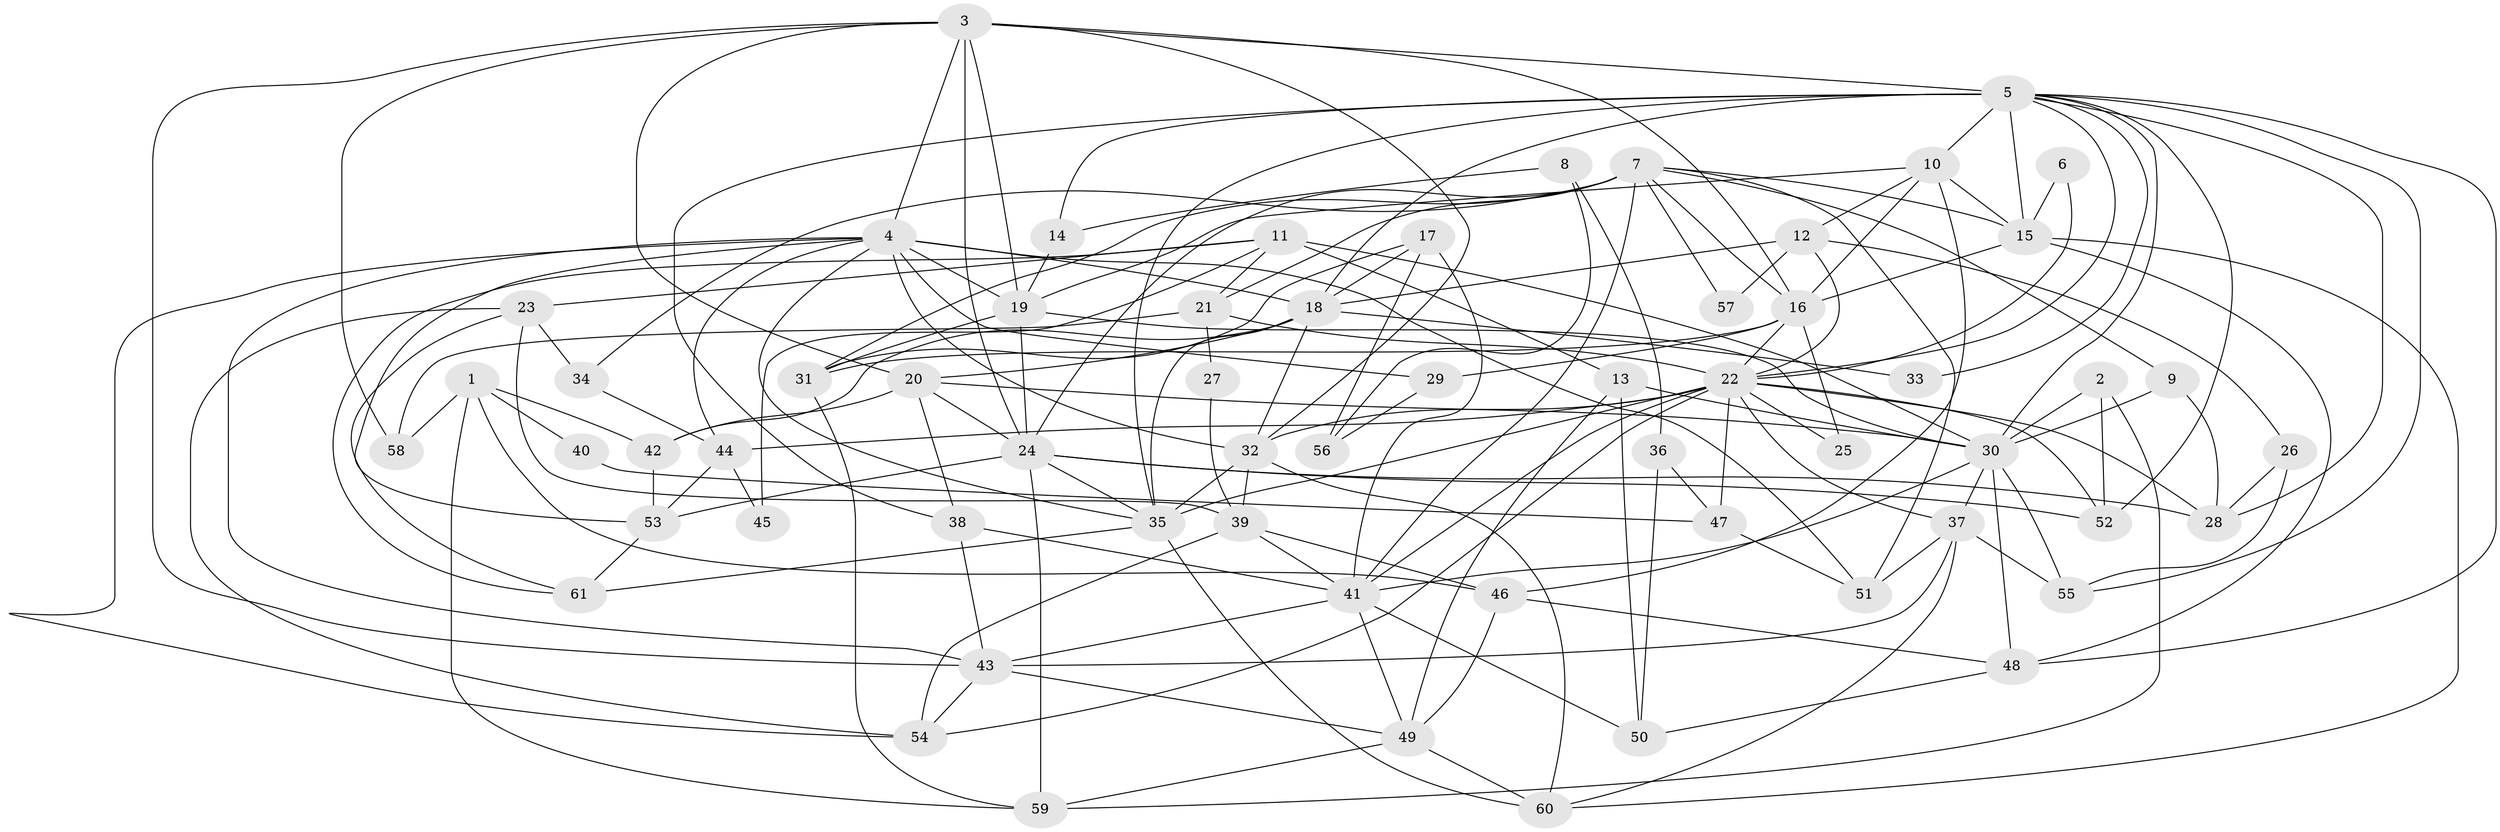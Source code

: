 // original degree distribution, {5: 0.21311475409836064, 3: 0.27049180327868855, 6: 0.05737704918032787, 2: 0.14754098360655737, 4: 0.2459016393442623, 7: 0.04918032786885246, 8: 0.00819672131147541, 11: 0.00819672131147541}
// Generated by graph-tools (version 1.1) at 2025/36/03/09/25 02:36:16]
// undirected, 61 vertices, 163 edges
graph export_dot {
graph [start="1"]
  node [color=gray90,style=filled];
  1;
  2;
  3;
  4;
  5;
  6;
  7;
  8;
  9;
  10;
  11;
  12;
  13;
  14;
  15;
  16;
  17;
  18;
  19;
  20;
  21;
  22;
  23;
  24;
  25;
  26;
  27;
  28;
  29;
  30;
  31;
  32;
  33;
  34;
  35;
  36;
  37;
  38;
  39;
  40;
  41;
  42;
  43;
  44;
  45;
  46;
  47;
  48;
  49;
  50;
  51;
  52;
  53;
  54;
  55;
  56;
  57;
  58;
  59;
  60;
  61;
  1 -- 40 [weight=1.0];
  1 -- 42 [weight=1.0];
  1 -- 46 [weight=1.0];
  1 -- 58 [weight=1.0];
  1 -- 59 [weight=1.0];
  2 -- 30 [weight=1.0];
  2 -- 52 [weight=1.0];
  2 -- 59 [weight=1.0];
  3 -- 4 [weight=1.0];
  3 -- 5 [weight=2.0];
  3 -- 16 [weight=1.0];
  3 -- 19 [weight=1.0];
  3 -- 20 [weight=1.0];
  3 -- 24 [weight=2.0];
  3 -- 32 [weight=1.0];
  3 -- 43 [weight=1.0];
  3 -- 58 [weight=1.0];
  4 -- 18 [weight=1.0];
  4 -- 19 [weight=1.0];
  4 -- 29 [weight=1.0];
  4 -- 32 [weight=4.0];
  4 -- 35 [weight=1.0];
  4 -- 43 [weight=1.0];
  4 -- 44 [weight=1.0];
  4 -- 51 [weight=1.0];
  4 -- 53 [weight=1.0];
  4 -- 54 [weight=2.0];
  5 -- 10 [weight=1.0];
  5 -- 14 [weight=1.0];
  5 -- 15 [weight=2.0];
  5 -- 18 [weight=1.0];
  5 -- 22 [weight=1.0];
  5 -- 28 [weight=1.0];
  5 -- 30 [weight=1.0];
  5 -- 33 [weight=2.0];
  5 -- 35 [weight=1.0];
  5 -- 38 [weight=1.0];
  5 -- 48 [weight=1.0];
  5 -- 52 [weight=1.0];
  5 -- 55 [weight=1.0];
  6 -- 15 [weight=1.0];
  6 -- 22 [weight=1.0];
  7 -- 9 [weight=1.0];
  7 -- 15 [weight=1.0];
  7 -- 16 [weight=1.0];
  7 -- 21 [weight=3.0];
  7 -- 24 [weight=1.0];
  7 -- 31 [weight=1.0];
  7 -- 34 [weight=1.0];
  7 -- 41 [weight=1.0];
  7 -- 51 [weight=1.0];
  7 -- 57 [weight=1.0];
  8 -- 14 [weight=1.0];
  8 -- 36 [weight=1.0];
  8 -- 56 [weight=1.0];
  9 -- 28 [weight=1.0];
  9 -- 30 [weight=2.0];
  10 -- 12 [weight=1.0];
  10 -- 15 [weight=2.0];
  10 -- 16 [weight=2.0];
  10 -- 19 [weight=1.0];
  10 -- 46 [weight=2.0];
  11 -- 13 [weight=1.0];
  11 -- 21 [weight=1.0];
  11 -- 23 [weight=1.0];
  11 -- 30 [weight=1.0];
  11 -- 45 [weight=1.0];
  11 -- 61 [weight=1.0];
  12 -- 18 [weight=1.0];
  12 -- 22 [weight=1.0];
  12 -- 26 [weight=1.0];
  12 -- 57 [weight=1.0];
  13 -- 30 [weight=1.0];
  13 -- 49 [weight=1.0];
  13 -- 50 [weight=1.0];
  14 -- 19 [weight=1.0];
  15 -- 16 [weight=1.0];
  15 -- 48 [weight=1.0];
  15 -- 60 [weight=1.0];
  16 -- 22 [weight=1.0];
  16 -- 25 [weight=1.0];
  16 -- 29 [weight=1.0];
  16 -- 31 [weight=1.0];
  17 -- 18 [weight=1.0];
  17 -- 31 [weight=1.0];
  17 -- 41 [weight=1.0];
  17 -- 56 [weight=1.0];
  18 -- 20 [weight=2.0];
  18 -- 32 [weight=1.0];
  18 -- 33 [weight=1.0];
  18 -- 35 [weight=1.0];
  18 -- 42 [weight=1.0];
  19 -- 24 [weight=1.0];
  19 -- 30 [weight=1.0];
  19 -- 31 [weight=1.0];
  20 -- 24 [weight=1.0];
  20 -- 30 [weight=1.0];
  20 -- 38 [weight=1.0];
  20 -- 42 [weight=1.0];
  21 -- 22 [weight=1.0];
  21 -- 27 [weight=1.0];
  21 -- 58 [weight=1.0];
  22 -- 25 [weight=1.0];
  22 -- 28 [weight=1.0];
  22 -- 32 [weight=1.0];
  22 -- 35 [weight=2.0];
  22 -- 37 [weight=1.0];
  22 -- 41 [weight=1.0];
  22 -- 44 [weight=1.0];
  22 -- 47 [weight=1.0];
  22 -- 52 [weight=1.0];
  22 -- 54 [weight=1.0];
  23 -- 34 [weight=1.0];
  23 -- 39 [weight=1.0];
  23 -- 54 [weight=1.0];
  23 -- 61 [weight=1.0];
  24 -- 28 [weight=1.0];
  24 -- 35 [weight=1.0];
  24 -- 52 [weight=1.0];
  24 -- 53 [weight=1.0];
  24 -- 59 [weight=1.0];
  26 -- 28 [weight=1.0];
  26 -- 55 [weight=1.0];
  27 -- 39 [weight=1.0];
  29 -- 56 [weight=1.0];
  30 -- 37 [weight=1.0];
  30 -- 41 [weight=1.0];
  30 -- 48 [weight=1.0];
  30 -- 55 [weight=1.0];
  31 -- 59 [weight=1.0];
  32 -- 35 [weight=1.0];
  32 -- 39 [weight=1.0];
  32 -- 60 [weight=1.0];
  34 -- 44 [weight=1.0];
  35 -- 60 [weight=1.0];
  35 -- 61 [weight=1.0];
  36 -- 47 [weight=1.0];
  36 -- 50 [weight=1.0];
  37 -- 43 [weight=1.0];
  37 -- 51 [weight=1.0];
  37 -- 55 [weight=1.0];
  37 -- 60 [weight=1.0];
  38 -- 41 [weight=1.0];
  38 -- 43 [weight=1.0];
  39 -- 41 [weight=1.0];
  39 -- 46 [weight=1.0];
  39 -- 54 [weight=1.0];
  40 -- 47 [weight=1.0];
  41 -- 43 [weight=1.0];
  41 -- 49 [weight=1.0];
  41 -- 50 [weight=1.0];
  42 -- 53 [weight=1.0];
  43 -- 49 [weight=2.0];
  43 -- 54 [weight=1.0];
  44 -- 45 [weight=1.0];
  44 -- 53 [weight=1.0];
  46 -- 48 [weight=1.0];
  46 -- 49 [weight=1.0];
  47 -- 51 [weight=1.0];
  48 -- 50 [weight=1.0];
  49 -- 59 [weight=1.0];
  49 -- 60 [weight=1.0];
  53 -- 61 [weight=1.0];
}
